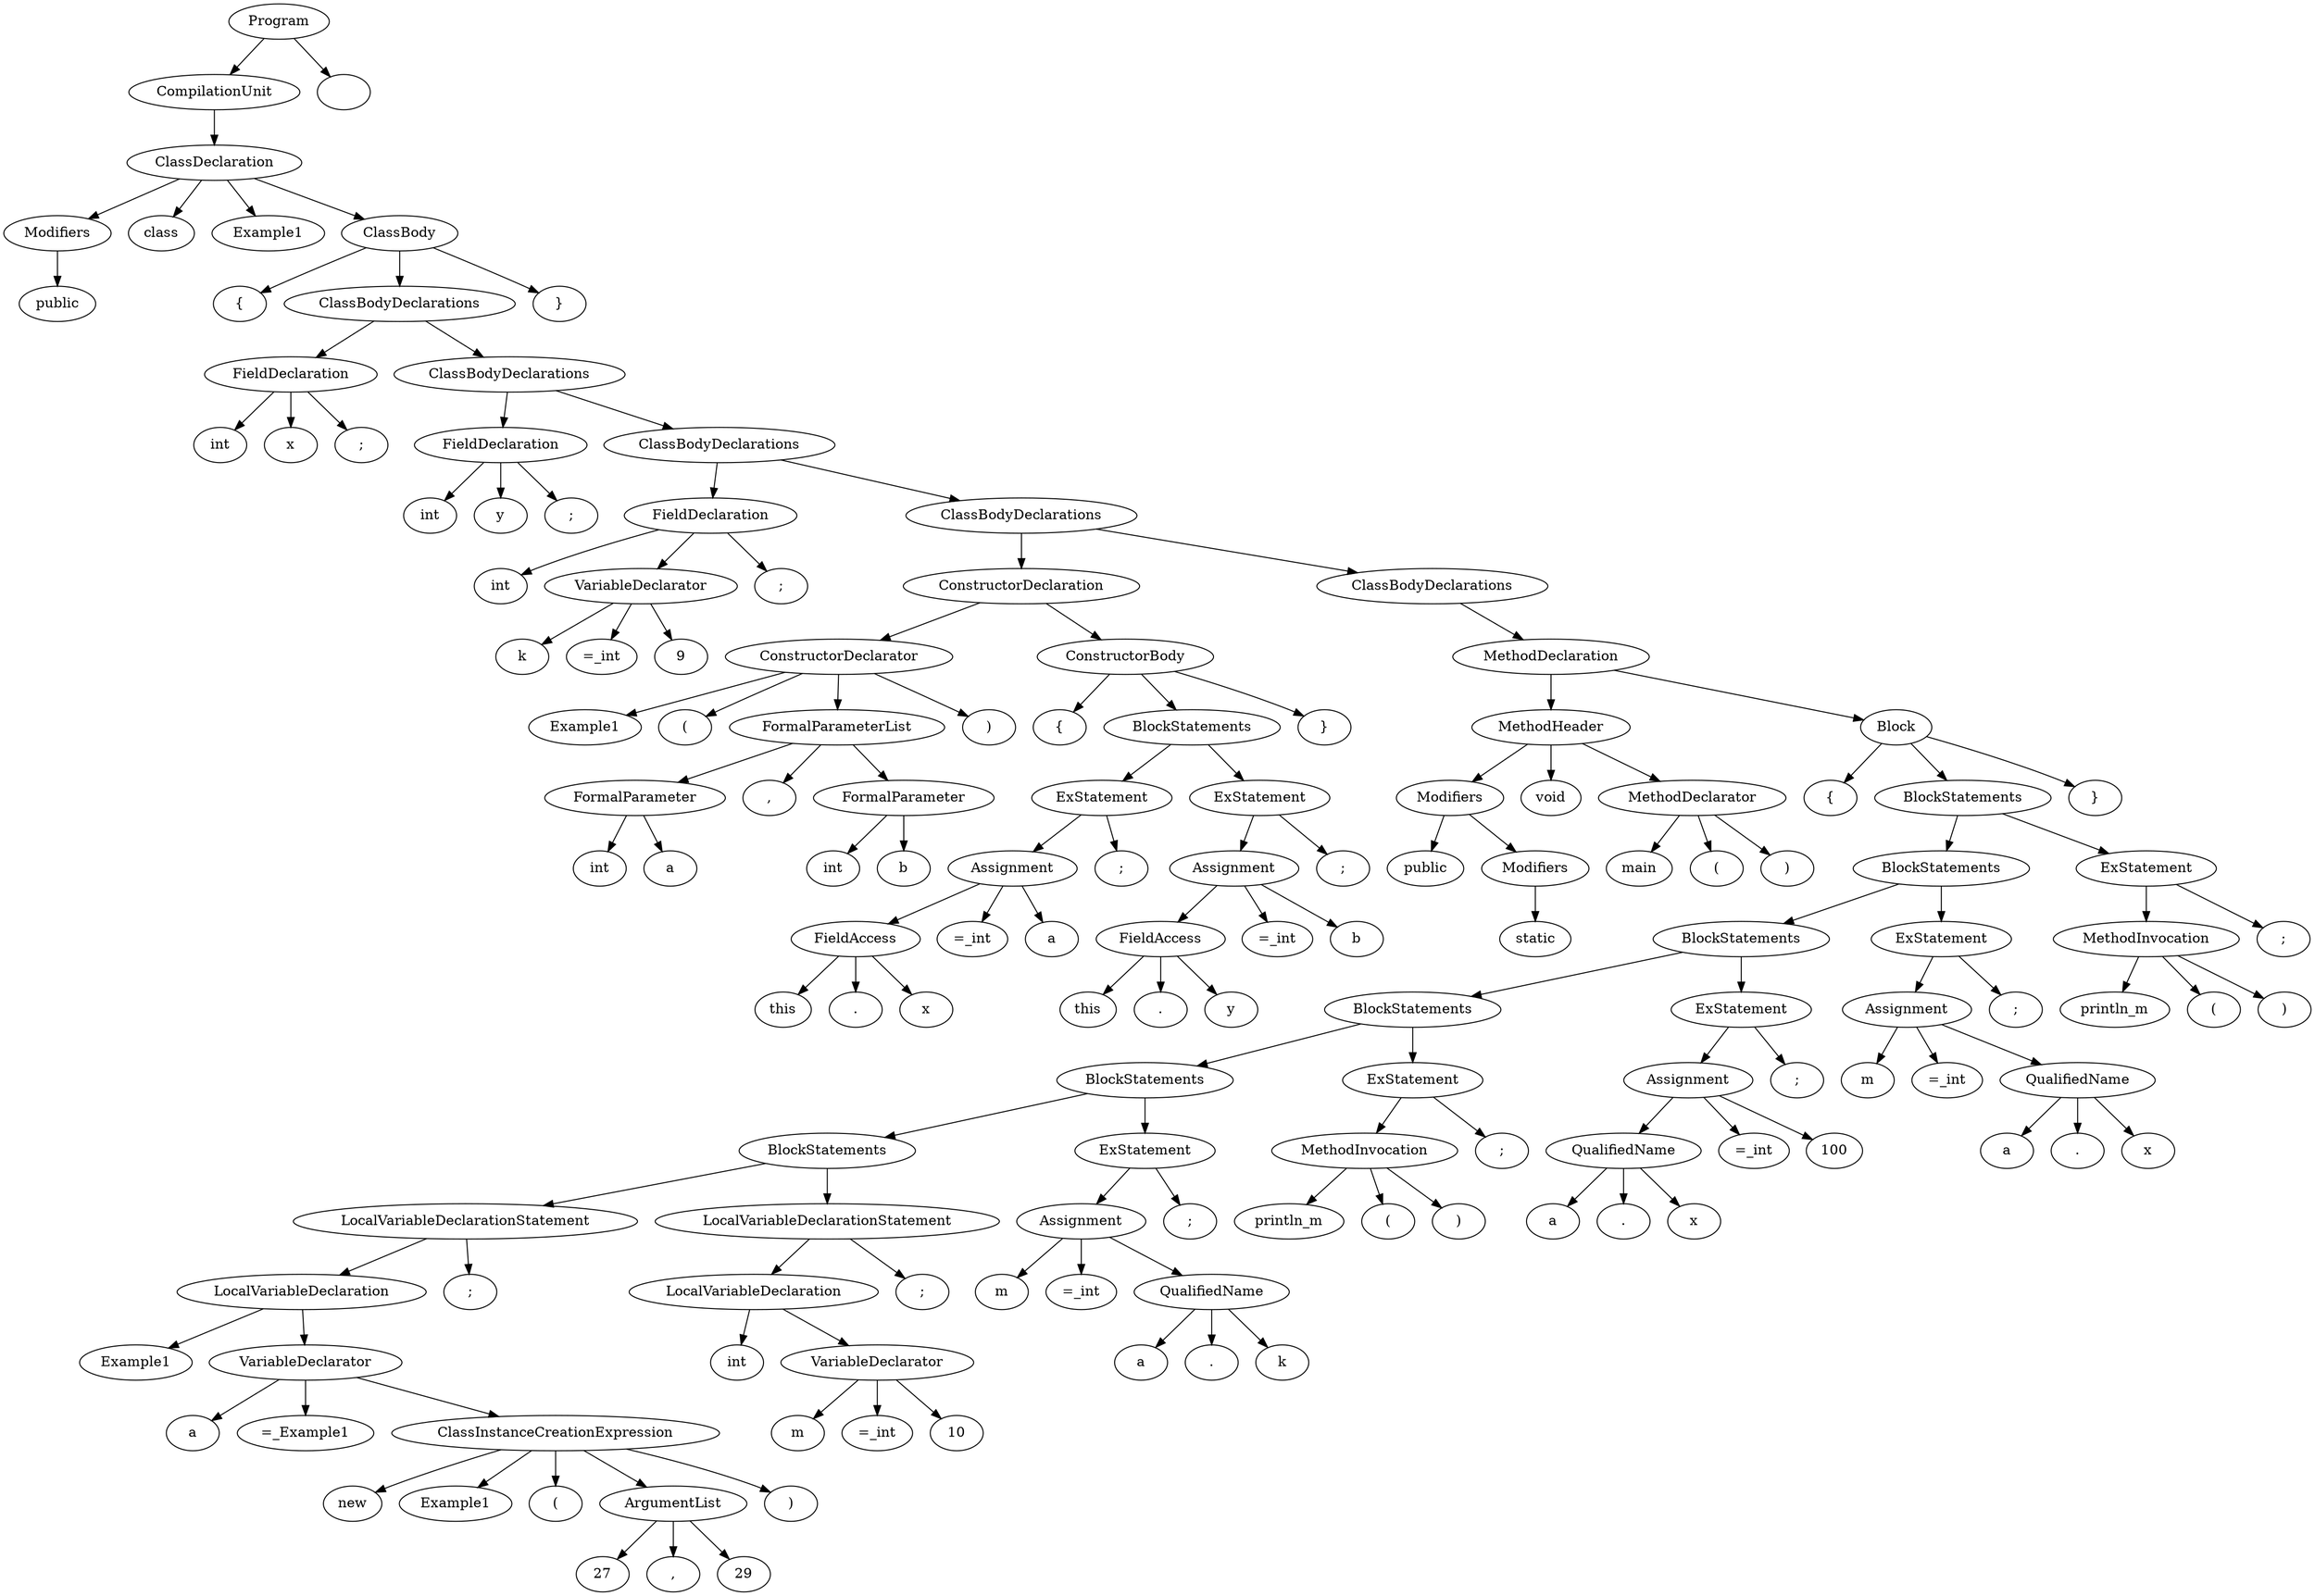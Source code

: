 digraph G {
n1 [label="public"]
n2 [label="Modifiers"]
n2->n1;
n3 [label="class"]
n4 [label="Example1"]
n5 [label="{"]
n6 [label="int"]
n7 [label="x"]
n8 [label=";"]
n9 [label="FieldDeclaration"]
n9->n8;
n9->n7;
n9->n6;
n10 [label="int"]
n11 [label="y"]
n12 [label=";"]
n13 [label="FieldDeclaration"]
n13->n12;
n13->n11;
n13->n10;
n14 [label="int"]
n15 [label="k"]
n16 [label="=_int"]
n17 [label="9"]
n18 [label="VariableDeclarator"]
n18->n17;
n18->n16;
n18->n15;
n19 [label=";"]
n20 [label="FieldDeclaration"]
n20->n19;
n20->n18;
n20->n14;
n21 [label="Example1"]
n22 [label="("]
n23 [label="int"]
n24 [label="a"]
n25 [label="FormalParameter"]
n25->n24;
n25->n23;
n26 [label=","]
n27 [label="int"]
n28 [label="b"]
n29 [label="FormalParameter"]
n29->n28;
n29->n27;
n30 [label="FormalParameterList"]
n30->n29;
n30->n26;
n30->n25;
n31 [label=")"]
n32 [label="ConstructorDeclarator"]
n32->n31;
n32->n30;
n32->n22;
n32->n21;
n33 [label="{"]
n34 [label="this"]
n35 [label="."]
n36 [label="x"]
n37 [label="FieldAccess"]
n37->n36;
n37->n35;
n37->n34;
n38 [label="=_int"]
n39 [label="a"]
n40 [label="Assignment"]
n40->n39;
n40->n38;
n40->n37;
n41 [label=";"]
n42 [label="ExStatement"]
n42->n41;
n42->n40;
n43 [label="this"]
n44 [label="."]
n45 [label="y"]
n46 [label="FieldAccess"]
n46->n45;
n46->n44;
n46->n43;
n47 [label="=_int"]
n48 [label="b"]
n49 [label="Assignment"]
n49->n48;
n49->n47;
n49->n46;
n50 [label=";"]
n51 [label="ExStatement"]
n51->n50;
n51->n49;
n52 [label="BlockStatements"]
n52->n51;
n52->n42;
n53 [label="}"]
n54 [label="ConstructorBody"]
n54->n53;
n54->n52;
n54->n33;
n55 [label="ConstructorDeclaration"]
n55->n54;
n55->n32;
n56 [label="public"]
n57 [label="static"]
n58 [label="Modifiers"]
n58->n57;
n59 [label="Modifiers"]
n59->n58;
n59->n56;
n60 [label="void"]
n61 [label="main"]
n62 [label="("]
n63 [label=")"]
n64 [label="MethodDeclarator"]
n64->n63;
n64->n62;
n64->n61;
n65 [label="MethodHeader"]
n65->n64;
n65->n60;
n65->n59;
n66 [label="{"]
n67 [label="Example1"]
n68 [label="a"]
n69 [label="=_Example1"]
n70 [label="new"]
n71 [label="Example1"]
n72 [label="("]
n73 [label="27"]
n74 [label=","]
n75 [label="29"]
n76 [label="ArgumentList"]
n76->n75;
n76->n74;
n76->n73;
n77 [label=")"]
n78 [label="ClassInstanceCreationExpression"]
n78->n77;
n78->n76;
n78->n72;
n78->n71;
n78->n70;
n79 [label="VariableDeclarator"]
n79->n78;
n79->n69;
n79->n68;
n80 [label="LocalVariableDeclaration"]
n80->n79;
n80->n67;
n81 [label=";"]
n82 [label="LocalVariableDeclarationStatement"]
n82->n81;
n82->n80;
n83 [label="int"]
n84 [label="m"]
n85 [label="=_int"]
n86 [label="10"]
n87 [label="VariableDeclarator"]
n87->n86;
n87->n85;
n87->n84;
n88 [label="LocalVariableDeclaration"]
n88->n87;
n88->n83;
n89 [label=";"]
n90 [label="LocalVariableDeclarationStatement"]
n90->n89;
n90->n88;
n91 [label="BlockStatements"]
n91->n90;
n91->n82;
n92 [label="m"]
n93 [label="=_int"]
n94 [label="a"]
n95 [label="."]
n96 [label="k"]
n97 [label="QualifiedName"]
n97->n96;
n97->n95;
n97->n94;
n98 [label="Assignment"]
n98->n97;
n98->n93;
n98->n92;
n99 [label=";"]
n100 [label="ExStatement"]
n100->n99;
n100->n98;
n101 [label="BlockStatements"]
n101->n100;
n101->n91;
n102 [label="println_m"]
n103 [label="("]
n104 [label=")"]
n105 [label="MethodInvocation"]
n105->n104;
n105->n103;
n105->n102;
n106 [label=";"]
n107 [label="ExStatement"]
n107->n106;
n107->n105;
n108 [label="BlockStatements"]
n108->n107;
n108->n101;
n109 [label="a"]
n110 [label="."]
n111 [label="x"]
n112 [label="QualifiedName"]
n112->n111;
n112->n110;
n112->n109;
n113 [label="=_int"]
n114 [label="100"]
n115 [label="Assignment"]
n115->n114;
n115->n113;
n115->n112;
n116 [label=";"]
n117 [label="ExStatement"]
n117->n116;
n117->n115;
n118 [label="BlockStatements"]
n118->n117;
n118->n108;
n119 [label="m"]
n120 [label="=_int"]
n121 [label="a"]
n122 [label="."]
n123 [label="x"]
n124 [label="QualifiedName"]
n124->n123;
n124->n122;
n124->n121;
n125 [label="Assignment"]
n125->n124;
n125->n120;
n125->n119;
n126 [label=";"]
n127 [label="ExStatement"]
n127->n126;
n127->n125;
n128 [label="BlockStatements"]
n128->n127;
n128->n118;
n129 [label="println_m"]
n130 [label="("]
n131 [label=")"]
n132 [label="MethodInvocation"]
n132->n131;
n132->n130;
n132->n129;
n133 [label=";"]
n134 [label="ExStatement"]
n134->n133;
n134->n132;
n135 [label="BlockStatements"]
n135->n134;
n135->n128;
n136 [label="}"]
n137 [label="Block"]
n137->n136;
n137->n135;
n137->n66;
n138 [label="MethodDeclaration"]
n138->n137;
n138->n65;
n139 [label="ClassBodyDeclarations"]
n139->n138;
n140 [label="ClassBodyDeclarations"]
n140->n139;
n140->n55;
n141 [label="ClassBodyDeclarations"]
n141->n140;
n141->n20;
n142 [label="ClassBodyDeclarations"]
n142->n141;
n142->n13;
n143 [label="ClassBodyDeclarations"]
n143->n142;
n143->n9;
n144 [label="}"]
n145 [label="ClassBody"]
n145->n144;
n145->n143;
n145->n5;
n146 [label="ClassDeclaration"]
n146->n145;
n146->n4;
n146->n3;
n146->n2;
n147 [label="CompilationUnit"]
n147->n146;
n148 [label="Program"]
n148->n149;
n148->n147;
n149 [label=""]
}
